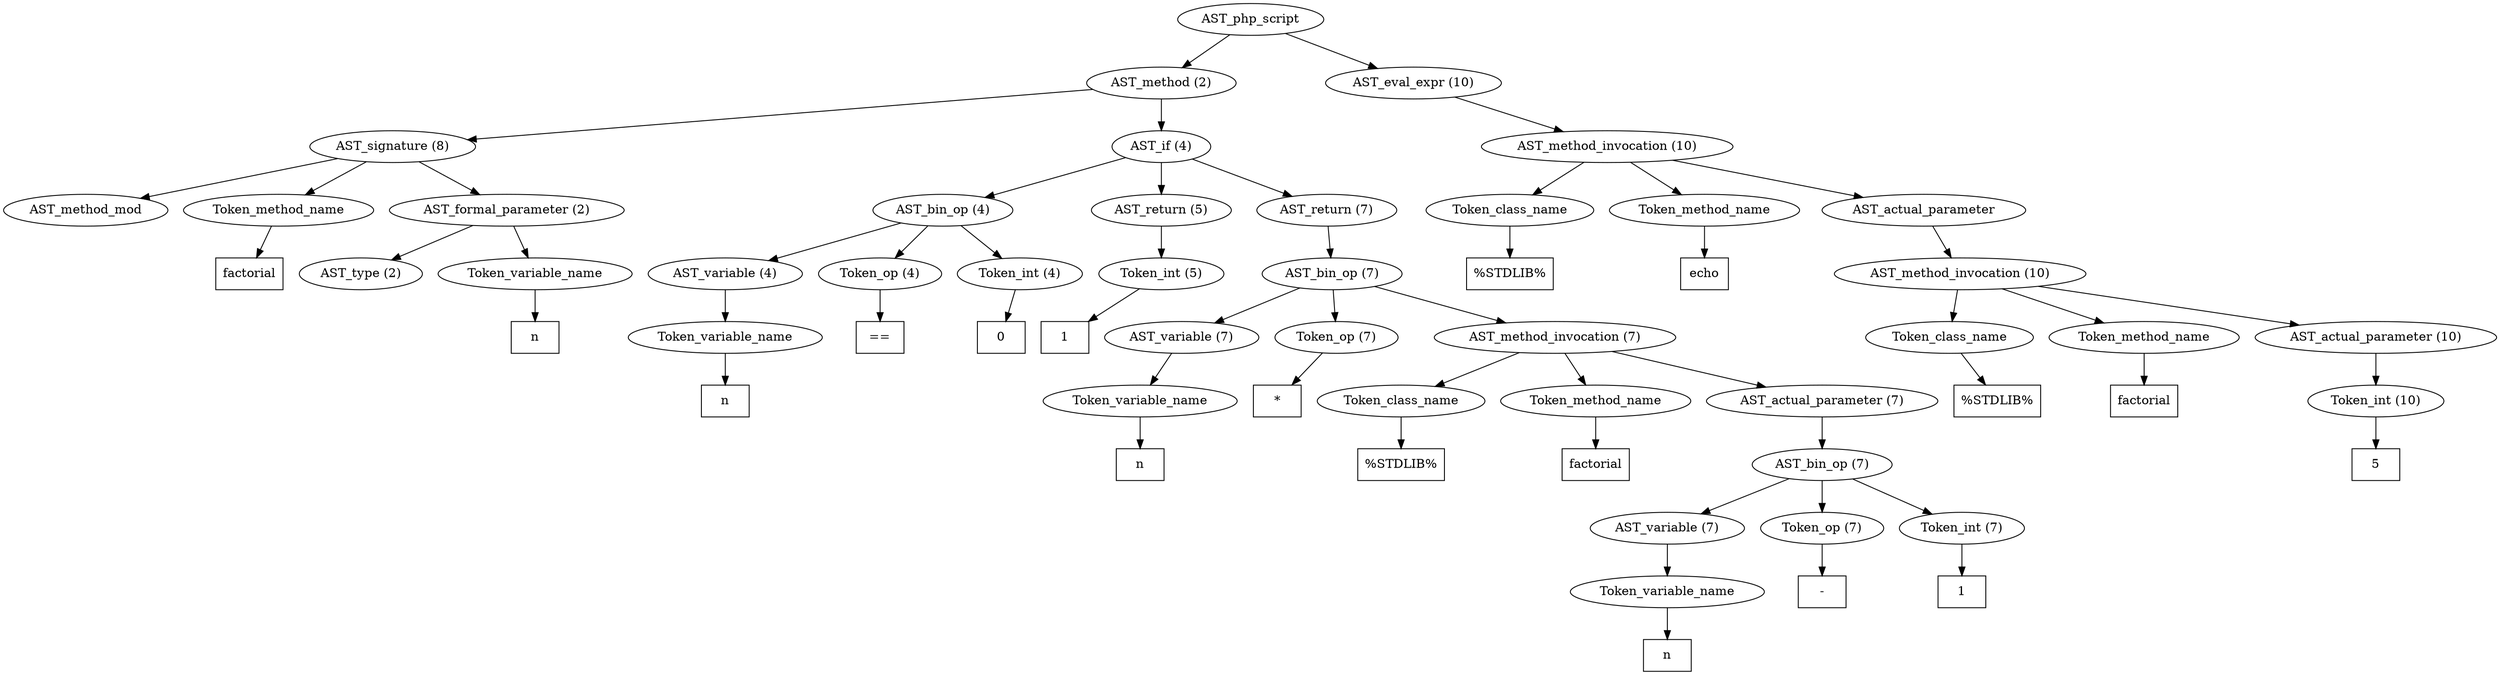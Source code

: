 /*
 * AST in dot format generated by phc -- the PHP compiler
 */

digraph AST {
node_0 [label="AST_php_script"];
node_1 [label="AST_method (2)"];
node_2 [label="AST_signature (8)"];
node_3 [label="AST_method_mod"];
node_4 [label="Token_method_name"];
node_5 [label="factorial", shape=box]
node_4 -> node_5;
node_6 [label="AST_formal_parameter (2)"];
node_7 [label="AST_type (2)"];
node_8 [label="Token_variable_name"];
node_9 [label="n", shape=box]
node_8 -> node_9;
node_6 -> node_8;
node_6 -> node_7;
node_2 -> node_6;
node_2 -> node_4;
node_2 -> node_3;
node_10 [label="AST_if (4)"];
node_11 [label="AST_bin_op (4)"];
node_12 [label="AST_variable (4)"];
node_13 [label="Token_variable_name"];
node_14 [label="n", shape=box]
node_13 -> node_14;
node_12 -> node_13;
node_15 [label="Token_op (4)"];
node_16 [label="==", shape=box]
node_15 -> node_16;
node_17 [label="Token_int (4)"];
node_18 [label="0", shape=box]
node_17 -> node_18;
node_11 -> node_17;
node_11 -> node_15;
node_11 -> node_12;
node_19 [label="AST_return (5)"];
node_20 [label="Token_int (5)"];
node_21 [label="1", shape=box]
node_20 -> node_21;
node_19 -> node_20;
node_22 [label="AST_return (7)"];
node_23 [label="AST_bin_op (7)"];
node_24 [label="AST_variable (7)"];
node_25 [label="Token_variable_name"];
node_26 [label="n", shape=box]
node_25 -> node_26;
node_24 -> node_25;
node_27 [label="Token_op (7)"];
node_28 [label="*", shape=box]
node_27 -> node_28;
node_29 [label="AST_method_invocation (7)"];
node_30 [label="Token_class_name"];
node_31 [label="%STDLIB%", shape=box]
node_30 -> node_31;
node_32 [label="Token_method_name"];
node_33 [label="factorial", shape=box]
node_32 -> node_33;
node_34 [label="AST_actual_parameter (7)"];
node_35 [label="AST_bin_op (7)"];
node_36 [label="AST_variable (7)"];
node_37 [label="Token_variable_name"];
node_38 [label="n", shape=box]
node_37 -> node_38;
node_36 -> node_37;
node_39 [label="Token_op (7)"];
node_40 [label="-", shape=box]
node_39 -> node_40;
node_41 [label="Token_int (7)"];
node_42 [label="1", shape=box]
node_41 -> node_42;
node_35 -> node_41;
node_35 -> node_39;
node_35 -> node_36;
node_34 -> node_35;
node_29 -> node_34;
node_29 -> node_32;
node_29 -> node_30;
node_23 -> node_29;
node_23 -> node_27;
node_23 -> node_24;
node_22 -> node_23;
node_10 -> node_22;
node_10 -> node_19;
node_10 -> node_11;
node_1 -> node_10;
node_1 -> node_2;
node_43 [label="AST_eval_expr (10)"];
node_44 [label="AST_method_invocation (10)"];
node_45 [label="Token_class_name"];
node_46 [label="%STDLIB%", shape=box]
node_45 -> node_46;
node_47 [label="Token_method_name"];
node_48 [label="echo", shape=box]
node_47 -> node_48;
node_49 [label="AST_actual_parameter"];
node_50 [label="AST_method_invocation (10)"];
node_51 [label="Token_class_name"];
node_52 [label="%STDLIB%", shape=box]
node_51 -> node_52;
node_53 [label="Token_method_name"];
node_54 [label="factorial", shape=box]
node_53 -> node_54;
node_55 [label="AST_actual_parameter (10)"];
node_56 [label="Token_int (10)"];
node_57 [label="5", shape=box]
node_56 -> node_57;
node_55 -> node_56;
node_50 -> node_55;
node_50 -> node_53;
node_50 -> node_51;
node_49 -> node_50;
node_44 -> node_49;
node_44 -> node_47;
node_44 -> node_45;
node_43 -> node_44;
node_0 -> node_43;
node_0 -> node_1;
}
